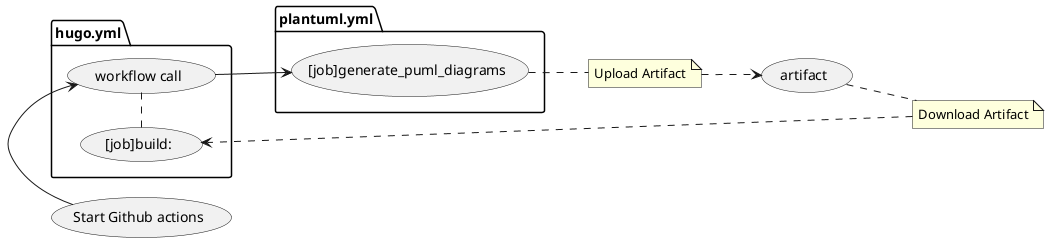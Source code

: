 @startuml

usecase "artifact" as AF
usecase "Start Github actions" as Start

left to right direction
package hugo.yml {
  usecase "workflow call" as GI
  usecase "[job]build:" as b

}
package plantuml.yml {
  usecase "[job]generate_puml_diagrams" as GPD


}
Start -> GI
GI --> GPD
GI . b


note "Upload Artifact" as N1
GPD .. N1
N1 ..> AF

note "Download Artifact" as N2
AF .. N2
N2 ..> b

@enduml
